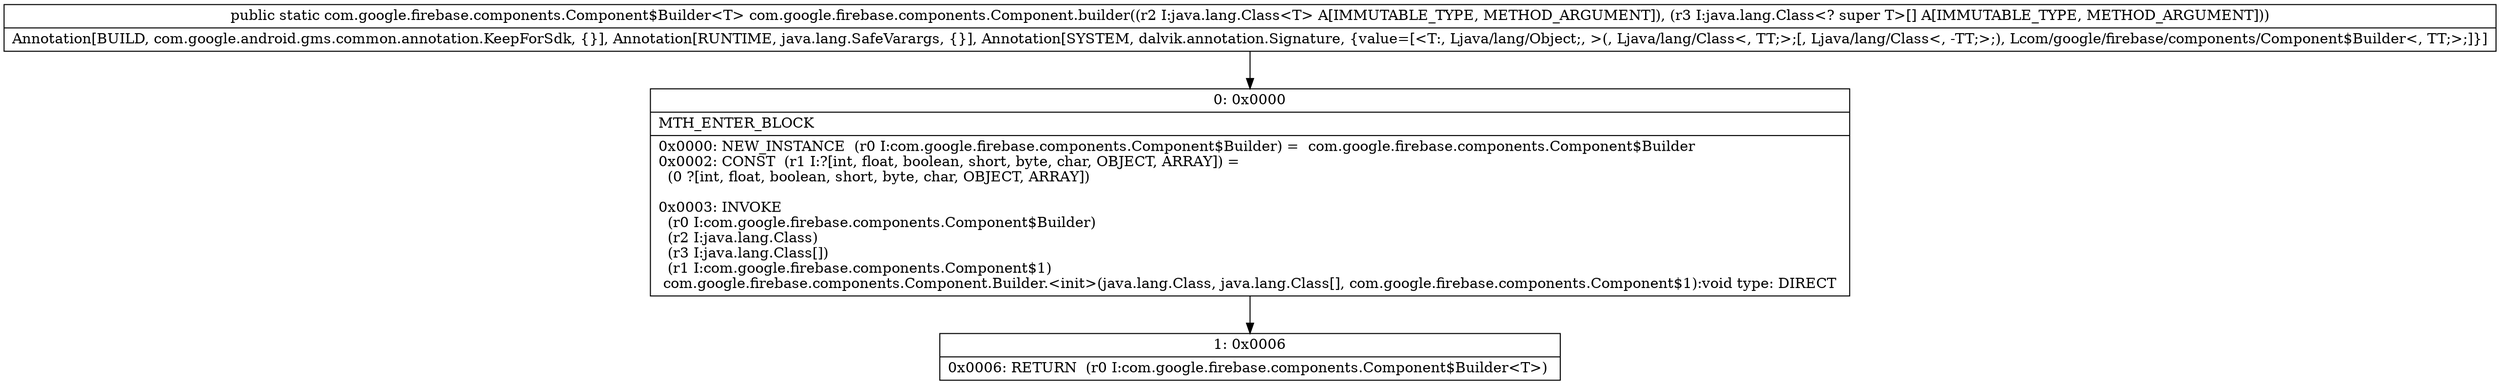 digraph "CFG forcom.google.firebase.components.Component.builder(Ljava\/lang\/Class;[Ljava\/lang\/Class;)Lcom\/google\/firebase\/components\/Component$Builder;" {
Node_0 [shape=record,label="{0\:\ 0x0000|MTH_ENTER_BLOCK\l|0x0000: NEW_INSTANCE  (r0 I:com.google.firebase.components.Component$Builder) =  com.google.firebase.components.Component$Builder \l0x0002: CONST  (r1 I:?[int, float, boolean, short, byte, char, OBJECT, ARRAY]) = \l  (0 ?[int, float, boolean, short, byte, char, OBJECT, ARRAY])\l \l0x0003: INVOKE  \l  (r0 I:com.google.firebase.components.Component$Builder)\l  (r2 I:java.lang.Class)\l  (r3 I:java.lang.Class[])\l  (r1 I:com.google.firebase.components.Component$1)\l com.google.firebase.components.Component.Builder.\<init\>(java.lang.Class, java.lang.Class[], com.google.firebase.components.Component$1):void type: DIRECT \l}"];
Node_1 [shape=record,label="{1\:\ 0x0006|0x0006: RETURN  (r0 I:com.google.firebase.components.Component$Builder\<T\>) \l}"];
MethodNode[shape=record,label="{public static com.google.firebase.components.Component$Builder\<T\> com.google.firebase.components.Component.builder((r2 I:java.lang.Class\<T\> A[IMMUTABLE_TYPE, METHOD_ARGUMENT]), (r3 I:java.lang.Class\<? super T\>[] A[IMMUTABLE_TYPE, METHOD_ARGUMENT]))  | Annotation[BUILD, com.google.android.gms.common.annotation.KeepForSdk, \{\}], Annotation[RUNTIME, java.lang.SafeVarargs, \{\}], Annotation[SYSTEM, dalvik.annotation.Signature, \{value=[\<T:, Ljava\/lang\/Object;, \>(, Ljava\/lang\/Class\<, TT;\>;[, Ljava\/lang\/Class\<, \-TT;\>;), Lcom\/google\/firebase\/components\/Component$Builder\<, TT;\>;]\}]\l}"];
MethodNode -> Node_0;
Node_0 -> Node_1;
}

